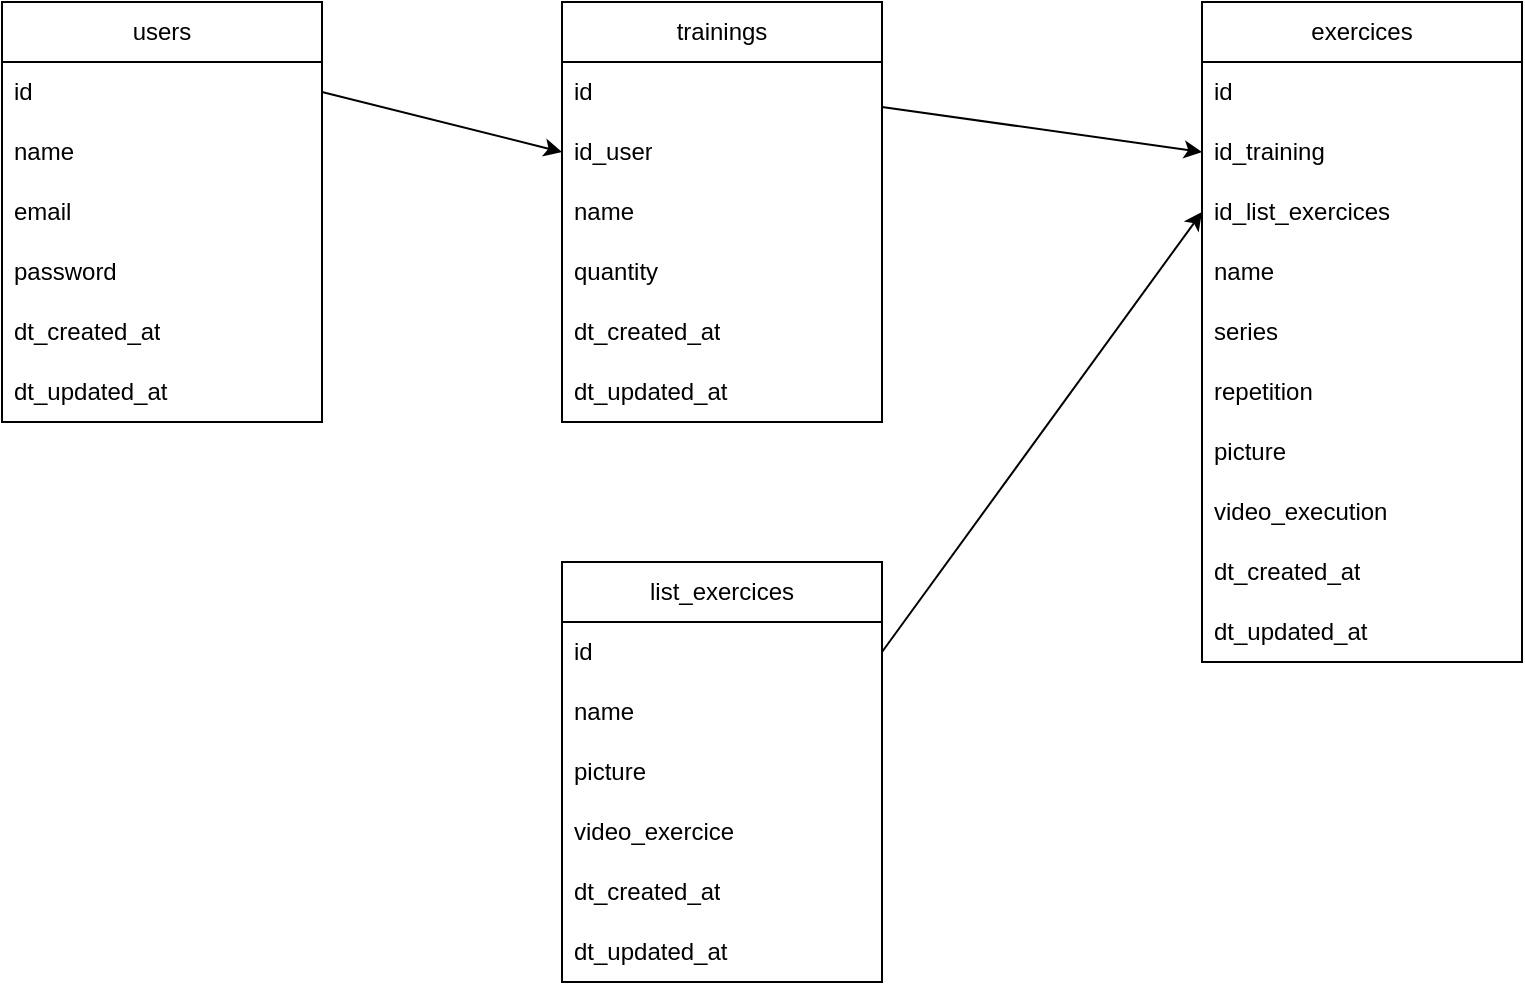 <mxfile version="24.4.9" type="github">
  <diagram name="Página-1" id="wUH4Pyp92SuoWC5xDsHd">
    <mxGraphModel dx="2033" dy="797" grid="1" gridSize="10" guides="1" tooltips="1" connect="1" arrows="1" fold="1" page="1" pageScale="1" pageWidth="827" pageHeight="1169" math="0" shadow="0">
      <root>
        <mxCell id="0" />
        <mxCell id="1" parent="0" />
        <mxCell id="OVZvZuAEa1XYQwxRYbSn-1" value="users" style="swimlane;fontStyle=0;childLayout=stackLayout;horizontal=1;startSize=30;horizontalStack=0;resizeParent=1;resizeParentMax=0;resizeLast=0;collapsible=1;marginBottom=0;whiteSpace=wrap;html=1;" vertex="1" parent="1">
          <mxGeometry x="40" y="40" width="160" height="210" as="geometry" />
        </mxCell>
        <mxCell id="OVZvZuAEa1XYQwxRYbSn-2" value="id" style="text;strokeColor=none;fillColor=none;align=left;verticalAlign=middle;spacingLeft=4;spacingRight=4;overflow=hidden;points=[[0,0.5],[1,0.5]];portConstraint=eastwest;rotatable=0;whiteSpace=wrap;html=1;" vertex="1" parent="OVZvZuAEa1XYQwxRYbSn-1">
          <mxGeometry y="30" width="160" height="30" as="geometry" />
        </mxCell>
        <mxCell id="OVZvZuAEa1XYQwxRYbSn-11" value="name" style="text;strokeColor=none;fillColor=none;align=left;verticalAlign=middle;spacingLeft=4;spacingRight=4;overflow=hidden;points=[[0,0.5],[1,0.5]];portConstraint=eastwest;rotatable=0;whiteSpace=wrap;html=1;" vertex="1" parent="OVZvZuAEa1XYQwxRYbSn-1">
          <mxGeometry y="60" width="160" height="30" as="geometry" />
        </mxCell>
        <mxCell id="OVZvZuAEa1XYQwxRYbSn-3" value="email" style="text;strokeColor=none;fillColor=none;align=left;verticalAlign=middle;spacingLeft=4;spacingRight=4;overflow=hidden;points=[[0,0.5],[1,0.5]];portConstraint=eastwest;rotatable=0;whiteSpace=wrap;html=1;" vertex="1" parent="OVZvZuAEa1XYQwxRYbSn-1">
          <mxGeometry y="90" width="160" height="30" as="geometry" />
        </mxCell>
        <mxCell id="OVZvZuAEa1XYQwxRYbSn-4" value="password" style="text;strokeColor=none;fillColor=none;align=left;verticalAlign=middle;spacingLeft=4;spacingRight=4;overflow=hidden;points=[[0,0.5],[1,0.5]];portConstraint=eastwest;rotatable=0;whiteSpace=wrap;html=1;" vertex="1" parent="OVZvZuAEa1XYQwxRYbSn-1">
          <mxGeometry y="120" width="160" height="30" as="geometry" />
        </mxCell>
        <mxCell id="OVZvZuAEa1XYQwxRYbSn-5" value="dt_created_at" style="text;strokeColor=none;fillColor=none;align=left;verticalAlign=middle;spacingLeft=4;spacingRight=4;overflow=hidden;points=[[0,0.5],[1,0.5]];portConstraint=eastwest;rotatable=0;whiteSpace=wrap;html=1;" vertex="1" parent="OVZvZuAEa1XYQwxRYbSn-1">
          <mxGeometry y="150" width="160" height="30" as="geometry" />
        </mxCell>
        <mxCell id="OVZvZuAEa1XYQwxRYbSn-6" value="dt_updated_at" style="text;strokeColor=none;fillColor=none;align=left;verticalAlign=middle;spacingLeft=4;spacingRight=4;overflow=hidden;points=[[0,0.5],[1,0.5]];portConstraint=eastwest;rotatable=0;whiteSpace=wrap;html=1;" vertex="1" parent="OVZvZuAEa1XYQwxRYbSn-1">
          <mxGeometry y="180" width="160" height="30" as="geometry" />
        </mxCell>
        <mxCell id="OVZvZuAEa1XYQwxRYbSn-7" value="trainings" style="swimlane;fontStyle=0;childLayout=stackLayout;horizontal=1;startSize=30;horizontalStack=0;resizeParent=1;resizeParentMax=0;resizeLast=0;collapsible=1;marginBottom=0;whiteSpace=wrap;html=1;" vertex="1" parent="1">
          <mxGeometry x="320" y="40" width="160" height="210" as="geometry" />
        </mxCell>
        <mxCell id="OVZvZuAEa1XYQwxRYbSn-8" value="id" style="text;strokeColor=none;fillColor=none;align=left;verticalAlign=middle;spacingLeft=4;spacingRight=4;overflow=hidden;points=[[0,0.5],[1,0.5]];portConstraint=eastwest;rotatable=0;whiteSpace=wrap;html=1;" vertex="1" parent="OVZvZuAEa1XYQwxRYbSn-7">
          <mxGeometry y="30" width="160" height="30" as="geometry" />
        </mxCell>
        <mxCell id="OVZvZuAEa1XYQwxRYbSn-35" value="id_user" style="text;strokeColor=none;fillColor=none;align=left;verticalAlign=middle;spacingLeft=4;spacingRight=4;overflow=hidden;points=[[0,0.5],[1,0.5]];portConstraint=eastwest;rotatable=0;whiteSpace=wrap;html=1;" vertex="1" parent="OVZvZuAEa1XYQwxRYbSn-7">
          <mxGeometry y="60" width="160" height="30" as="geometry" />
        </mxCell>
        <mxCell id="OVZvZuAEa1XYQwxRYbSn-9" value="name" style="text;strokeColor=none;fillColor=none;align=left;verticalAlign=middle;spacingLeft=4;spacingRight=4;overflow=hidden;points=[[0,0.5],[1,0.5]];portConstraint=eastwest;rotatable=0;whiteSpace=wrap;html=1;" vertex="1" parent="OVZvZuAEa1XYQwxRYbSn-7">
          <mxGeometry y="90" width="160" height="30" as="geometry" />
        </mxCell>
        <mxCell id="OVZvZuAEa1XYQwxRYbSn-12" value="quantity" style="text;strokeColor=none;fillColor=none;align=left;verticalAlign=middle;spacingLeft=4;spacingRight=4;overflow=hidden;points=[[0,0.5],[1,0.5]];portConstraint=eastwest;rotatable=0;whiteSpace=wrap;html=1;" vertex="1" parent="OVZvZuAEa1XYQwxRYbSn-7">
          <mxGeometry y="120" width="160" height="30" as="geometry" />
        </mxCell>
        <mxCell id="OVZvZuAEa1XYQwxRYbSn-15" value="dt_created_at" style="text;strokeColor=none;fillColor=none;align=left;verticalAlign=middle;spacingLeft=4;spacingRight=4;overflow=hidden;points=[[0,0.5],[1,0.5]];portConstraint=eastwest;rotatable=0;whiteSpace=wrap;html=1;" vertex="1" parent="OVZvZuAEa1XYQwxRYbSn-7">
          <mxGeometry y="150" width="160" height="30" as="geometry" />
        </mxCell>
        <mxCell id="OVZvZuAEa1XYQwxRYbSn-16" value="dt_updated_at" style="text;strokeColor=none;fillColor=none;align=left;verticalAlign=middle;spacingLeft=4;spacingRight=4;overflow=hidden;points=[[0,0.5],[1,0.5]];portConstraint=eastwest;rotatable=0;whiteSpace=wrap;html=1;" vertex="1" parent="OVZvZuAEa1XYQwxRYbSn-7">
          <mxGeometry y="180" width="160" height="30" as="geometry" />
        </mxCell>
        <mxCell id="OVZvZuAEa1XYQwxRYbSn-17" value="exercices" style="swimlane;fontStyle=0;childLayout=stackLayout;horizontal=1;startSize=30;horizontalStack=0;resizeParent=1;resizeParentMax=0;resizeLast=0;collapsible=1;marginBottom=0;whiteSpace=wrap;html=1;" vertex="1" parent="1">
          <mxGeometry x="640" y="40" width="160" height="330" as="geometry" />
        </mxCell>
        <mxCell id="OVZvZuAEa1XYQwxRYbSn-18" value="id" style="text;strokeColor=none;fillColor=none;align=left;verticalAlign=middle;spacingLeft=4;spacingRight=4;overflow=hidden;points=[[0,0.5],[1,0.5]];portConstraint=eastwest;rotatable=0;whiteSpace=wrap;html=1;" vertex="1" parent="OVZvZuAEa1XYQwxRYbSn-17">
          <mxGeometry y="30" width="160" height="30" as="geometry" />
        </mxCell>
        <mxCell id="OVZvZuAEa1XYQwxRYbSn-19" value="id_training" style="text;strokeColor=none;fillColor=none;align=left;verticalAlign=middle;spacingLeft=4;spacingRight=4;overflow=hidden;points=[[0,0.5],[1,0.5]];portConstraint=eastwest;rotatable=0;whiteSpace=wrap;html=1;" vertex="1" parent="OVZvZuAEa1XYQwxRYbSn-17">
          <mxGeometry y="60" width="160" height="30" as="geometry" />
        </mxCell>
        <mxCell id="OVZvZuAEa1XYQwxRYbSn-37" value="id_list_exercices" style="text;strokeColor=none;fillColor=none;align=left;verticalAlign=middle;spacingLeft=4;spacingRight=4;overflow=hidden;points=[[0,0.5],[1,0.5]];portConstraint=eastwest;rotatable=0;whiteSpace=wrap;html=1;" vertex="1" parent="OVZvZuAEa1XYQwxRYbSn-17">
          <mxGeometry y="90" width="160" height="30" as="geometry" />
        </mxCell>
        <mxCell id="OVZvZuAEa1XYQwxRYbSn-20" value="name" style="text;strokeColor=none;fillColor=none;align=left;verticalAlign=middle;spacingLeft=4;spacingRight=4;overflow=hidden;points=[[0,0.5],[1,0.5]];portConstraint=eastwest;rotatable=0;whiteSpace=wrap;html=1;" vertex="1" parent="OVZvZuAEa1XYQwxRYbSn-17">
          <mxGeometry y="120" width="160" height="30" as="geometry" />
        </mxCell>
        <mxCell id="OVZvZuAEa1XYQwxRYbSn-21" value="series" style="text;strokeColor=none;fillColor=none;align=left;verticalAlign=middle;spacingLeft=4;spacingRight=4;overflow=hidden;points=[[0,0.5],[1,0.5]];portConstraint=eastwest;rotatable=0;whiteSpace=wrap;html=1;" vertex="1" parent="OVZvZuAEa1XYQwxRYbSn-17">
          <mxGeometry y="150" width="160" height="30" as="geometry" />
        </mxCell>
        <mxCell id="OVZvZuAEa1XYQwxRYbSn-31" value="repetition" style="text;strokeColor=none;fillColor=none;align=left;verticalAlign=middle;spacingLeft=4;spacingRight=4;overflow=hidden;points=[[0,0.5],[1,0.5]];portConstraint=eastwest;rotatable=0;whiteSpace=wrap;html=1;" vertex="1" parent="OVZvZuAEa1XYQwxRYbSn-17">
          <mxGeometry y="180" width="160" height="30" as="geometry" />
        </mxCell>
        <mxCell id="OVZvZuAEa1XYQwxRYbSn-22" value="picture" style="text;strokeColor=none;fillColor=none;align=left;verticalAlign=middle;spacingLeft=4;spacingRight=4;overflow=hidden;points=[[0,0.5],[1,0.5]];portConstraint=eastwest;rotatable=0;whiteSpace=wrap;html=1;" vertex="1" parent="OVZvZuAEa1XYQwxRYbSn-17">
          <mxGeometry y="210" width="160" height="30" as="geometry" />
        </mxCell>
        <mxCell id="OVZvZuAEa1XYQwxRYbSn-23" value="video_execution" style="text;strokeColor=none;fillColor=none;align=left;verticalAlign=middle;spacingLeft=4;spacingRight=4;overflow=hidden;points=[[0,0.5],[1,0.5]];portConstraint=eastwest;rotatable=0;whiteSpace=wrap;html=1;" vertex="1" parent="OVZvZuAEa1XYQwxRYbSn-17">
          <mxGeometry y="240" width="160" height="30" as="geometry" />
        </mxCell>
        <mxCell id="OVZvZuAEa1XYQwxRYbSn-24" value="dt_created_at" style="text;strokeColor=none;fillColor=none;align=left;verticalAlign=middle;spacingLeft=4;spacingRight=4;overflow=hidden;points=[[0,0.5],[1,0.5]];portConstraint=eastwest;rotatable=0;whiteSpace=wrap;html=1;" vertex="1" parent="OVZvZuAEa1XYQwxRYbSn-17">
          <mxGeometry y="270" width="160" height="30" as="geometry" />
        </mxCell>
        <mxCell id="OVZvZuAEa1XYQwxRYbSn-25" value="dt_updated_at" style="text;strokeColor=none;fillColor=none;align=left;verticalAlign=middle;spacingLeft=4;spacingRight=4;overflow=hidden;points=[[0,0.5],[1,0.5]];portConstraint=eastwest;rotatable=0;whiteSpace=wrap;html=1;" vertex="1" parent="OVZvZuAEa1XYQwxRYbSn-17">
          <mxGeometry y="300" width="160" height="30" as="geometry" />
        </mxCell>
        <mxCell id="OVZvZuAEa1XYQwxRYbSn-26" value="list_exercices" style="swimlane;fontStyle=0;childLayout=stackLayout;horizontal=1;startSize=30;horizontalStack=0;resizeParent=1;resizeParentMax=0;resizeLast=0;collapsible=1;marginBottom=0;whiteSpace=wrap;html=1;" vertex="1" parent="1">
          <mxGeometry x="320" y="320" width="160" height="210" as="geometry" />
        </mxCell>
        <mxCell id="OVZvZuAEa1XYQwxRYbSn-27" value="id" style="text;strokeColor=none;fillColor=none;align=left;verticalAlign=middle;spacingLeft=4;spacingRight=4;overflow=hidden;points=[[0,0.5],[1,0.5]];portConstraint=eastwest;rotatable=0;whiteSpace=wrap;html=1;" vertex="1" parent="OVZvZuAEa1XYQwxRYbSn-26">
          <mxGeometry y="30" width="160" height="30" as="geometry" />
        </mxCell>
        <mxCell id="OVZvZuAEa1XYQwxRYbSn-28" value="name" style="text;strokeColor=none;fillColor=none;align=left;verticalAlign=middle;spacingLeft=4;spacingRight=4;overflow=hidden;points=[[0,0.5],[1,0.5]];portConstraint=eastwest;rotatable=0;whiteSpace=wrap;html=1;" vertex="1" parent="OVZvZuAEa1XYQwxRYbSn-26">
          <mxGeometry y="60" width="160" height="30" as="geometry" />
        </mxCell>
        <mxCell id="OVZvZuAEa1XYQwxRYbSn-29" value="picture" style="text;strokeColor=none;fillColor=none;align=left;verticalAlign=middle;spacingLeft=4;spacingRight=4;overflow=hidden;points=[[0,0.5],[1,0.5]];portConstraint=eastwest;rotatable=0;whiteSpace=wrap;html=1;" vertex="1" parent="OVZvZuAEa1XYQwxRYbSn-26">
          <mxGeometry y="90" width="160" height="30" as="geometry" />
        </mxCell>
        <mxCell id="OVZvZuAEa1XYQwxRYbSn-30" value="video_exercice" style="text;strokeColor=none;fillColor=none;align=left;verticalAlign=middle;spacingLeft=4;spacingRight=4;overflow=hidden;points=[[0,0.5],[1,0.5]];portConstraint=eastwest;rotatable=0;whiteSpace=wrap;html=1;" vertex="1" parent="OVZvZuAEa1XYQwxRYbSn-26">
          <mxGeometry y="120" width="160" height="30" as="geometry" />
        </mxCell>
        <mxCell id="OVZvZuAEa1XYQwxRYbSn-32" value="dt_created_at" style="text;strokeColor=none;fillColor=none;align=left;verticalAlign=middle;spacingLeft=4;spacingRight=4;overflow=hidden;points=[[0,0.5],[1,0.5]];portConstraint=eastwest;rotatable=0;whiteSpace=wrap;html=1;" vertex="1" parent="OVZvZuAEa1XYQwxRYbSn-26">
          <mxGeometry y="150" width="160" height="30" as="geometry" />
        </mxCell>
        <mxCell id="OVZvZuAEa1XYQwxRYbSn-33" value="dt_updated_at" style="text;strokeColor=none;fillColor=none;align=left;verticalAlign=middle;spacingLeft=4;spacingRight=4;overflow=hidden;points=[[0,0.5],[1,0.5]];portConstraint=eastwest;rotatable=0;whiteSpace=wrap;html=1;" vertex="1" parent="OVZvZuAEa1XYQwxRYbSn-26">
          <mxGeometry y="180" width="160" height="30" as="geometry" />
        </mxCell>
        <mxCell id="OVZvZuAEa1XYQwxRYbSn-34" value="" style="endArrow=classic;html=1;rounded=0;exitX=1;exitY=0.25;exitDx=0;exitDy=0;entryX=0;entryY=0.5;entryDx=0;entryDy=0;" edge="1" parent="1" source="OVZvZuAEa1XYQwxRYbSn-7" target="OVZvZuAEa1XYQwxRYbSn-19">
          <mxGeometry width="50" height="50" relative="1" as="geometry">
            <mxPoint x="390" y="340" as="sourcePoint" />
            <mxPoint x="440" y="290" as="targetPoint" />
          </mxGeometry>
        </mxCell>
        <mxCell id="OVZvZuAEa1XYQwxRYbSn-36" value="" style="endArrow=classic;html=1;rounded=0;exitX=1;exitY=0.5;exitDx=0;exitDy=0;entryX=0;entryY=0.5;entryDx=0;entryDy=0;" edge="1" parent="1" source="OVZvZuAEa1XYQwxRYbSn-2" target="OVZvZuAEa1XYQwxRYbSn-35">
          <mxGeometry width="50" height="50" relative="1" as="geometry">
            <mxPoint x="260" y="330" as="sourcePoint" />
            <mxPoint x="420" y="352" as="targetPoint" />
          </mxGeometry>
        </mxCell>
        <mxCell id="OVZvZuAEa1XYQwxRYbSn-38" value="" style="endArrow=classic;html=1;rounded=0;exitX=1;exitY=0.5;exitDx=0;exitDy=0;entryX=0;entryY=0.5;entryDx=0;entryDy=0;" edge="1" parent="1" source="OVZvZuAEa1XYQwxRYbSn-27" target="OVZvZuAEa1XYQwxRYbSn-37">
          <mxGeometry width="50" height="50" relative="1" as="geometry">
            <mxPoint x="170" y="390" as="sourcePoint" />
            <mxPoint x="290" y="420" as="targetPoint" />
          </mxGeometry>
        </mxCell>
      </root>
    </mxGraphModel>
  </diagram>
</mxfile>
